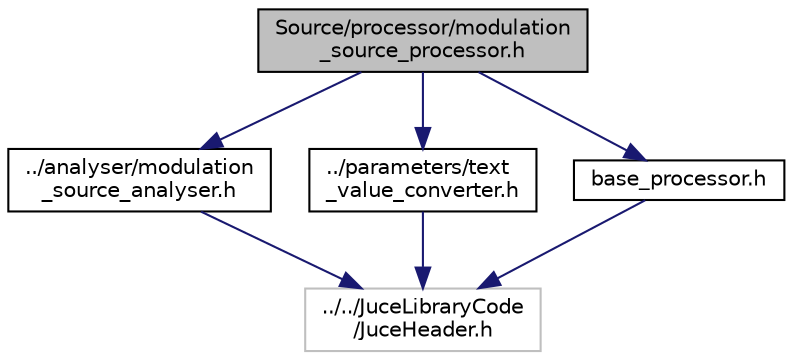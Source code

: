 digraph "Source/processor/modulation_source_processor.h"
{
  edge [fontname="Helvetica",fontsize="10",labelfontname="Helvetica",labelfontsize="10"];
  node [fontname="Helvetica",fontsize="10",shape=record];
  Node0 [label="Source/processor/modulation\l_source_processor.h",height=0.2,width=0.4,color="black", fillcolor="grey75", style="filled", fontcolor="black"];
  Node0 -> Node1 [color="midnightblue",fontsize="10",style="solid",fontname="Helvetica"];
  Node1 [label="../analyser/modulation\l_source_analyser.h",height=0.2,width=0.4,color="black", fillcolor="white", style="filled",URL="$modulation__source__analyser_8h.html"];
  Node1 -> Node2 [color="midnightblue",fontsize="10",style="solid",fontname="Helvetica"];
  Node2 [label="../../JuceLibraryCode\l/JuceHeader.h",height=0.2,width=0.4,color="grey75", fillcolor="white", style="filled"];
  Node0 -> Node3 [color="midnightblue",fontsize="10",style="solid",fontname="Helvetica"];
  Node3 [label="../parameters/text\l_value_converter.h",height=0.2,width=0.4,color="black", fillcolor="white", style="filled",URL="$text__value__converter_8h.html"];
  Node3 -> Node2 [color="midnightblue",fontsize="10",style="solid",fontname="Helvetica"];
  Node0 -> Node4 [color="midnightblue",fontsize="10",style="solid",fontname="Helvetica"];
  Node4 [label="base_processor.h",height=0.2,width=0.4,color="black", fillcolor="white", style="filled",URL="$base__processor_8h.html"];
  Node4 -> Node2 [color="midnightblue",fontsize="10",style="solid",fontname="Helvetica"];
}
